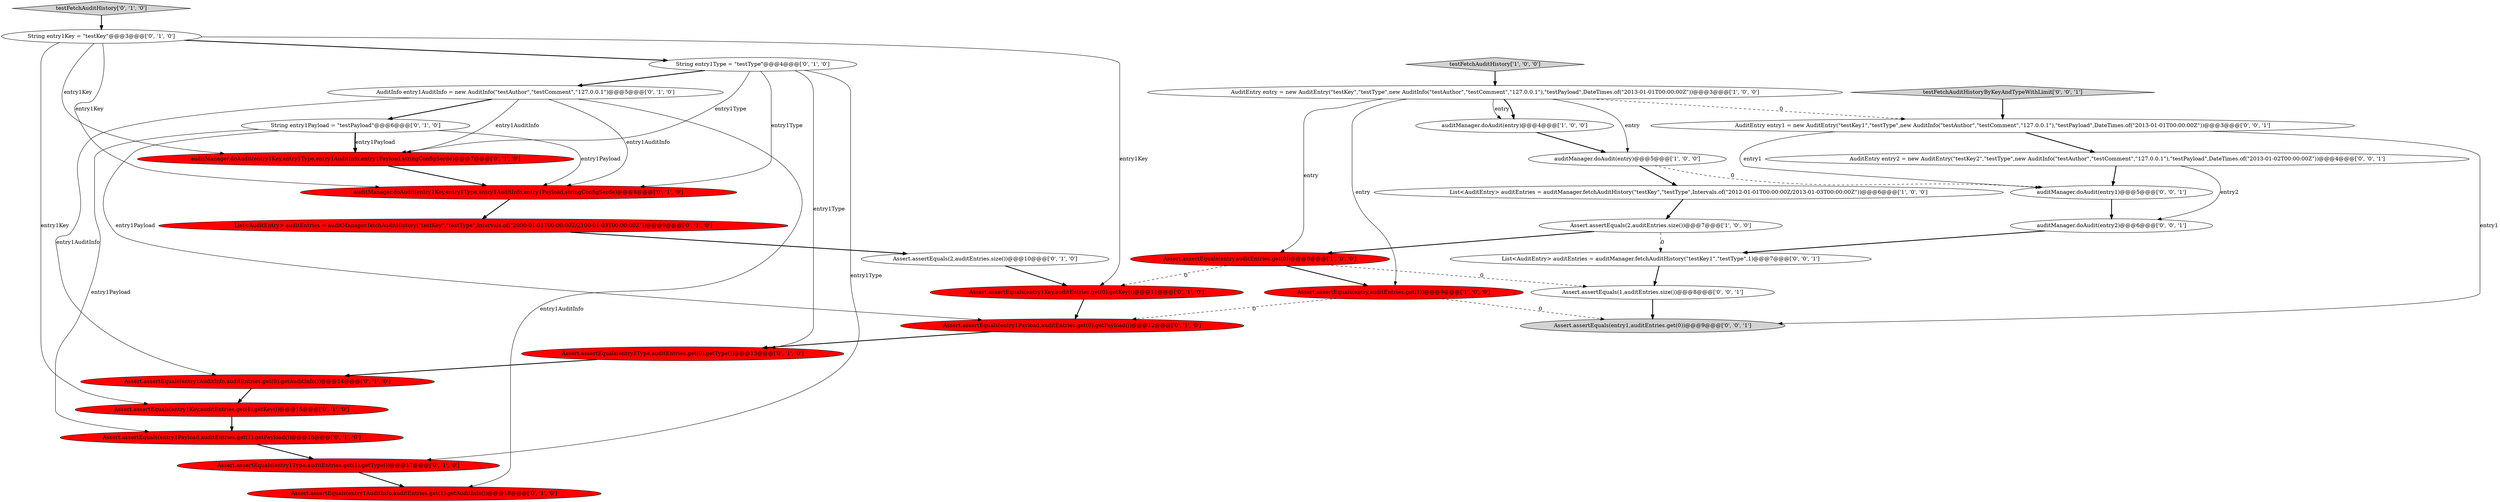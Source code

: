 digraph {
22 [style = filled, label = "Assert.assertEquals(entry1Key,auditEntries.get(1).getKey())@@@15@@@['0', '1', '0']", fillcolor = red, shape = ellipse image = "AAA1AAABBB2BBB"];
2 [style = filled, label = "Assert.assertEquals(entry,auditEntries.get(0))@@@8@@@['1', '0', '0']", fillcolor = red, shape = ellipse image = "AAA1AAABBB1BBB"];
25 [style = filled, label = "AuditEntry entry2 = new AuditEntry(\"testKey2\",\"testType\",new AuditInfo(\"testAuthor\",\"testComment\",\"127.0.0.1\"),\"testPayload\",DateTimes.of(\"2013-01-02T00:00:00Z\"))@@@4@@@['0', '0', '1']", fillcolor = white, shape = ellipse image = "AAA0AAABBB3BBB"];
14 [style = filled, label = "auditManager.doAudit(entry1Key,entry1Type,entry1AuditInfo,entry1Payload,stringConfigSerde)@@@8@@@['0', '1', '0']", fillcolor = red, shape = ellipse image = "AAA1AAABBB2BBB"];
12 [style = filled, label = "Assert.assertEquals(entry1AuditInfo,auditEntries.get(1).getAuditInfo())@@@18@@@['0', '1', '0']", fillcolor = red, shape = ellipse image = "AAA1AAABBB2BBB"];
19 [style = filled, label = "Assert.assertEquals(entry1Key,auditEntries.get(0).getKey())@@@11@@@['0', '1', '0']", fillcolor = red, shape = ellipse image = "AAA1AAABBB2BBB"];
1 [style = filled, label = "AuditEntry entry = new AuditEntry(\"testKey\",\"testType\",new AuditInfo(\"testAuthor\",\"testComment\",\"127.0.0.1\"),\"testPayload\",DateTimes.of(\"2013-01-01T00:00:00Z\"))@@@3@@@['1', '0', '0']", fillcolor = white, shape = ellipse image = "AAA0AAABBB1BBB"];
31 [style = filled, label = "auditManager.doAudit(entry1)@@@5@@@['0', '0', '1']", fillcolor = white, shape = ellipse image = "AAA0AAABBB3BBB"];
23 [style = filled, label = "Assert.assertEquals(entry1AuditInfo,auditEntries.get(0).getAuditInfo())@@@14@@@['0', '1', '0']", fillcolor = red, shape = ellipse image = "AAA1AAABBB2BBB"];
20 [style = filled, label = "Assert.assertEquals(entry1Payload,auditEntries.get(0).getPayload())@@@12@@@['0', '1', '0']", fillcolor = red, shape = ellipse image = "AAA1AAABBB2BBB"];
16 [style = filled, label = "testFetchAuditHistory['0', '1', '0']", fillcolor = lightgray, shape = diamond image = "AAA0AAABBB2BBB"];
9 [style = filled, label = "AuditInfo entry1AuditInfo = new AuditInfo(\"testAuthor\",\"testComment\",\"127.0.0.1\")@@@5@@@['0', '1', '0']", fillcolor = white, shape = ellipse image = "AAA0AAABBB2BBB"];
28 [style = filled, label = "testFetchAuditHistoryByKeyAndTypeWithLimit['0', '0', '1']", fillcolor = lightgray, shape = diamond image = "AAA0AAABBB3BBB"];
3 [style = filled, label = "Assert.assertEquals(entry,auditEntries.get(1))@@@9@@@['1', '0', '0']", fillcolor = red, shape = ellipse image = "AAA1AAABBB1BBB"];
8 [style = filled, label = "Assert.assertEquals(entry1Payload,auditEntries.get(1).getPayload())@@@16@@@['0', '1', '0']", fillcolor = red, shape = ellipse image = "AAA1AAABBB2BBB"];
32 [style = filled, label = "AuditEntry entry1 = new AuditEntry(\"testKey1\",\"testType\",new AuditInfo(\"testAuthor\",\"testComment\",\"127.0.0.1\"),\"testPayload\",DateTimes.of(\"2013-01-01T00:00:00Z\"))@@@3@@@['0', '0', '1']", fillcolor = white, shape = ellipse image = "AAA0AAABBB3BBB"];
30 [style = filled, label = "Assert.assertEquals(1,auditEntries.size())@@@8@@@['0', '0', '1']", fillcolor = white, shape = ellipse image = "AAA0AAABBB3BBB"];
10 [style = filled, label = "Assert.assertEquals(entry1Type,auditEntries.get(1).getType())@@@17@@@['0', '1', '0']", fillcolor = red, shape = ellipse image = "AAA1AAABBB2BBB"];
18 [style = filled, label = "Assert.assertEquals(2,auditEntries.size())@@@10@@@['0', '1', '0']", fillcolor = white, shape = ellipse image = "AAA0AAABBB2BBB"];
27 [style = filled, label = "Assert.assertEquals(entry1,auditEntries.get(0))@@@9@@@['0', '0', '1']", fillcolor = lightgray, shape = ellipse image = "AAA0AAABBB3BBB"];
17 [style = filled, label = "String entry1Key = \"testKey\"@@@3@@@['0', '1', '0']", fillcolor = white, shape = ellipse image = "AAA0AAABBB2BBB"];
13 [style = filled, label = "List<AuditEntry> auditEntries = auditManager.fetchAuditHistory(\"testKey\",\"testType\",Intervals.of(\"2000-01-01T00:00:00Z/2100-01-03T00:00:00Z\"))@@@9@@@['0', '1', '0']", fillcolor = red, shape = ellipse image = "AAA1AAABBB2BBB"];
24 [style = filled, label = "auditManager.doAudit(entry1Key,entry1Type,entry1AuditInfo,entry1Payload,stringConfigSerde)@@@7@@@['0', '1', '0']", fillcolor = red, shape = ellipse image = "AAA1AAABBB2BBB"];
29 [style = filled, label = "auditManager.doAudit(entry2)@@@6@@@['0', '0', '1']", fillcolor = white, shape = ellipse image = "AAA0AAABBB3BBB"];
0 [style = filled, label = "testFetchAuditHistory['1', '0', '0']", fillcolor = lightgray, shape = diamond image = "AAA0AAABBB1BBB"];
21 [style = filled, label = "Assert.assertEquals(entry1Type,auditEntries.get(0).getType())@@@13@@@['0', '1', '0']", fillcolor = red, shape = ellipse image = "AAA1AAABBB2BBB"];
11 [style = filled, label = "String entry1Payload = \"testPayload\"@@@6@@@['0', '1', '0']", fillcolor = white, shape = ellipse image = "AAA0AAABBB2BBB"];
15 [style = filled, label = "String entry1Type = \"testType\"@@@4@@@['0', '1', '0']", fillcolor = white, shape = ellipse image = "AAA0AAABBB2BBB"];
5 [style = filled, label = "Assert.assertEquals(2,auditEntries.size())@@@7@@@['1', '0', '0']", fillcolor = white, shape = ellipse image = "AAA0AAABBB1BBB"];
26 [style = filled, label = "List<AuditEntry> auditEntries = auditManager.fetchAuditHistory(\"testKey1\",\"testType\",1)@@@7@@@['0', '0', '1']", fillcolor = white, shape = ellipse image = "AAA0AAABBB3BBB"];
7 [style = filled, label = "auditManager.doAudit(entry)@@@4@@@['1', '0', '0']", fillcolor = white, shape = ellipse image = "AAA0AAABBB1BBB"];
4 [style = filled, label = "auditManager.doAudit(entry)@@@5@@@['1', '0', '0']", fillcolor = white, shape = ellipse image = "AAA0AAABBB1BBB"];
6 [style = filled, label = "List<AuditEntry> auditEntries = auditManager.fetchAuditHistory(\"testKey\",\"testType\",Intervals.of(\"2012-01-01T00:00:00Z/2013-01-03T00:00:00Z\"))@@@6@@@['1', '0', '0']", fillcolor = white, shape = ellipse image = "AAA0AAABBB1BBB"];
8->10 [style = bold, label=""];
11->14 [style = solid, label="entry1Payload"];
2->19 [style = dashed, label="0"];
9->11 [style = bold, label=""];
4->6 [style = bold, label=""];
5->26 [style = dashed, label="0"];
19->20 [style = bold, label=""];
1->7 [style = solid, label="entry"];
17->24 [style = solid, label="entry1Key"];
2->3 [style = bold, label=""];
30->27 [style = bold, label=""];
3->27 [style = dashed, label="0"];
15->21 [style = solid, label="entry1Type"];
18->19 [style = bold, label=""];
1->4 [style = solid, label="entry"];
4->31 [style = dashed, label="0"];
31->29 [style = bold, label=""];
32->27 [style = solid, label="entry1"];
7->4 [style = bold, label=""];
16->17 [style = bold, label=""];
1->32 [style = dashed, label="0"];
11->24 [style = bold, label=""];
2->30 [style = dashed, label="0"];
1->7 [style = bold, label=""];
15->14 [style = solid, label="entry1Type"];
24->14 [style = bold, label=""];
25->31 [style = bold, label=""];
17->19 [style = solid, label="entry1Key"];
20->21 [style = bold, label=""];
22->8 [style = bold, label=""];
29->26 [style = bold, label=""];
26->30 [style = bold, label=""];
28->32 [style = bold, label=""];
11->24 [style = solid, label="entry1Payload"];
6->5 [style = bold, label=""];
5->2 [style = bold, label=""];
32->31 [style = solid, label="entry1"];
1->2 [style = solid, label="entry"];
23->22 [style = bold, label=""];
15->24 [style = solid, label="entry1Type"];
15->9 [style = bold, label=""];
10->12 [style = bold, label=""];
0->1 [style = bold, label=""];
3->20 [style = dashed, label="0"];
32->25 [style = bold, label=""];
17->15 [style = bold, label=""];
9->23 [style = solid, label="entry1AuditInfo"];
17->22 [style = solid, label="entry1Key"];
25->29 [style = solid, label="entry2"];
1->3 [style = solid, label="entry"];
9->12 [style = solid, label="entry1AuditInfo"];
14->13 [style = bold, label=""];
11->8 [style = solid, label="entry1Payload"];
9->14 [style = solid, label="entry1AuditInfo"];
15->10 [style = solid, label="entry1Type"];
9->24 [style = solid, label="entry1AuditInfo"];
13->18 [style = bold, label=""];
17->14 [style = solid, label="entry1Key"];
11->20 [style = solid, label="entry1Payload"];
21->23 [style = bold, label=""];
}
